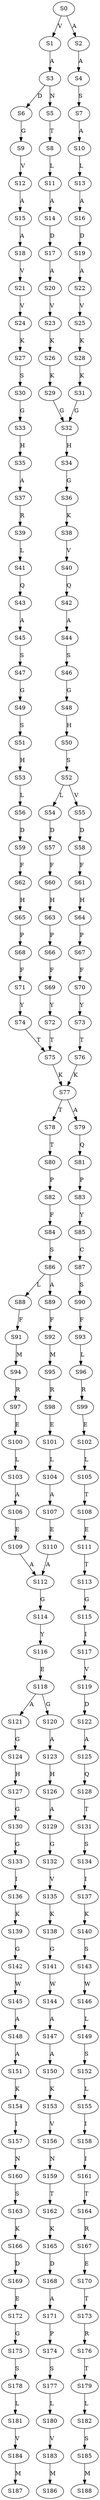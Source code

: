 strict digraph  {
	S0 -> S1 [ label = V ];
	S0 -> S2 [ label = A ];
	S1 -> S3 [ label = A ];
	S2 -> S4 [ label = A ];
	S3 -> S5 [ label = N ];
	S3 -> S6 [ label = D ];
	S4 -> S7 [ label = S ];
	S5 -> S8 [ label = T ];
	S6 -> S9 [ label = G ];
	S7 -> S10 [ label = A ];
	S8 -> S11 [ label = L ];
	S9 -> S12 [ label = V ];
	S10 -> S13 [ label = L ];
	S11 -> S14 [ label = A ];
	S12 -> S15 [ label = A ];
	S13 -> S16 [ label = A ];
	S14 -> S17 [ label = D ];
	S15 -> S18 [ label = A ];
	S16 -> S19 [ label = D ];
	S17 -> S20 [ label = A ];
	S18 -> S21 [ label = V ];
	S19 -> S22 [ label = A ];
	S20 -> S23 [ label = V ];
	S21 -> S24 [ label = V ];
	S22 -> S25 [ label = V ];
	S23 -> S26 [ label = K ];
	S24 -> S27 [ label = K ];
	S25 -> S28 [ label = K ];
	S26 -> S29 [ label = K ];
	S27 -> S30 [ label = S ];
	S28 -> S31 [ label = K ];
	S29 -> S32 [ label = G ];
	S30 -> S33 [ label = G ];
	S31 -> S32 [ label = G ];
	S32 -> S34 [ label = H ];
	S33 -> S35 [ label = H ];
	S34 -> S36 [ label = G ];
	S35 -> S37 [ label = A ];
	S36 -> S38 [ label = K ];
	S37 -> S39 [ label = R ];
	S38 -> S40 [ label = V ];
	S39 -> S41 [ label = L ];
	S40 -> S42 [ label = Q ];
	S41 -> S43 [ label = Q ];
	S42 -> S44 [ label = A ];
	S43 -> S45 [ label = A ];
	S44 -> S46 [ label = S ];
	S45 -> S47 [ label = S ];
	S46 -> S48 [ label = G ];
	S47 -> S49 [ label = G ];
	S48 -> S50 [ label = H ];
	S49 -> S51 [ label = S ];
	S50 -> S52 [ label = S ];
	S51 -> S53 [ label = H ];
	S52 -> S54 [ label = L ];
	S52 -> S55 [ label = V ];
	S53 -> S56 [ label = L ];
	S54 -> S57 [ label = D ];
	S55 -> S58 [ label = D ];
	S56 -> S59 [ label = D ];
	S57 -> S60 [ label = F ];
	S58 -> S61 [ label = F ];
	S59 -> S62 [ label = F ];
	S60 -> S63 [ label = H ];
	S61 -> S64 [ label = H ];
	S62 -> S65 [ label = H ];
	S63 -> S66 [ label = P ];
	S64 -> S67 [ label = P ];
	S65 -> S68 [ label = P ];
	S66 -> S69 [ label = F ];
	S67 -> S70 [ label = F ];
	S68 -> S71 [ label = F ];
	S69 -> S72 [ label = Y ];
	S70 -> S73 [ label = Y ];
	S71 -> S74 [ label = Y ];
	S72 -> S75 [ label = T ];
	S73 -> S76 [ label = T ];
	S74 -> S75 [ label = T ];
	S75 -> S77 [ label = K ];
	S76 -> S77 [ label = K ];
	S77 -> S78 [ label = T ];
	S77 -> S79 [ label = A ];
	S78 -> S80 [ label = T ];
	S79 -> S81 [ label = Q ];
	S80 -> S82 [ label = P ];
	S81 -> S83 [ label = P ];
	S82 -> S84 [ label = F ];
	S83 -> S85 [ label = Y ];
	S84 -> S86 [ label = S ];
	S85 -> S87 [ label = C ];
	S86 -> S88 [ label = L ];
	S86 -> S89 [ label = A ];
	S87 -> S90 [ label = S ];
	S88 -> S91 [ label = F ];
	S89 -> S92 [ label = F ];
	S90 -> S93 [ label = F ];
	S91 -> S94 [ label = M ];
	S92 -> S95 [ label = M ];
	S93 -> S96 [ label = L ];
	S94 -> S97 [ label = R ];
	S95 -> S98 [ label = R ];
	S96 -> S99 [ label = R ];
	S97 -> S100 [ label = E ];
	S98 -> S101 [ label = E ];
	S99 -> S102 [ label = E ];
	S100 -> S103 [ label = L ];
	S101 -> S104 [ label = L ];
	S102 -> S105 [ label = L ];
	S103 -> S106 [ label = A ];
	S104 -> S107 [ label = A ];
	S105 -> S108 [ label = T ];
	S106 -> S109 [ label = E ];
	S107 -> S110 [ label = E ];
	S108 -> S111 [ label = E ];
	S109 -> S112 [ label = A ];
	S110 -> S112 [ label = A ];
	S111 -> S113 [ label = T ];
	S112 -> S114 [ label = G ];
	S113 -> S115 [ label = G ];
	S114 -> S116 [ label = Y ];
	S115 -> S117 [ label = I ];
	S116 -> S118 [ label = E ];
	S117 -> S119 [ label = V ];
	S118 -> S120 [ label = G ];
	S118 -> S121 [ label = A ];
	S119 -> S122 [ label = D ];
	S120 -> S123 [ label = A ];
	S121 -> S124 [ label = G ];
	S122 -> S125 [ label = A ];
	S123 -> S126 [ label = H ];
	S124 -> S127 [ label = H ];
	S125 -> S128 [ label = Q ];
	S126 -> S129 [ label = A ];
	S127 -> S130 [ label = G ];
	S128 -> S131 [ label = T ];
	S129 -> S132 [ label = G ];
	S130 -> S133 [ label = G ];
	S131 -> S134 [ label = S ];
	S132 -> S135 [ label = V ];
	S133 -> S136 [ label = I ];
	S134 -> S137 [ label = I ];
	S135 -> S138 [ label = K ];
	S136 -> S139 [ label = K ];
	S137 -> S140 [ label = K ];
	S138 -> S141 [ label = G ];
	S139 -> S142 [ label = G ];
	S140 -> S143 [ label = S ];
	S141 -> S144 [ label = W ];
	S142 -> S145 [ label = W ];
	S143 -> S146 [ label = W ];
	S144 -> S147 [ label = A ];
	S145 -> S148 [ label = A ];
	S146 -> S149 [ label = L ];
	S147 -> S150 [ label = A ];
	S148 -> S151 [ label = A ];
	S149 -> S152 [ label = S ];
	S150 -> S153 [ label = K ];
	S151 -> S154 [ label = K ];
	S152 -> S155 [ label = L ];
	S153 -> S156 [ label = V ];
	S154 -> S157 [ label = I ];
	S155 -> S158 [ label = I ];
	S156 -> S159 [ label = N ];
	S157 -> S160 [ label = N ];
	S158 -> S161 [ label = I ];
	S159 -> S162 [ label = T ];
	S160 -> S163 [ label = S ];
	S161 -> S164 [ label = T ];
	S162 -> S165 [ label = K ];
	S163 -> S166 [ label = K ];
	S164 -> S167 [ label = R ];
	S165 -> S168 [ label = D ];
	S166 -> S169 [ label = D ];
	S167 -> S170 [ label = E ];
	S168 -> S171 [ label = A ];
	S169 -> S172 [ label = E ];
	S170 -> S173 [ label = T ];
	S171 -> S174 [ label = P ];
	S172 -> S175 [ label = G ];
	S173 -> S176 [ label = R ];
	S174 -> S177 [ label = S ];
	S175 -> S178 [ label = S ];
	S176 -> S179 [ label = T ];
	S177 -> S180 [ label = L ];
	S178 -> S181 [ label = L ];
	S179 -> S182 [ label = L ];
	S180 -> S183 [ label = V ];
	S181 -> S184 [ label = V ];
	S182 -> S185 [ label = S ];
	S183 -> S186 [ label = M ];
	S184 -> S187 [ label = M ];
	S185 -> S188 [ label = M ];
}
